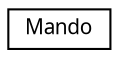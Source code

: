 digraph G
{
  edge [fontname="FreeSans.ttf",fontsize="10",labelfontname="FreeSans.ttf",labelfontsize="10"];
  node [fontname="FreeSans.ttf",fontsize="10",shape=record];
  rankdir=LR;
  Node1 [label="Mando",height=0.2,width=0.4,color="black", fillcolor="white", style="filled",URL="$classMando.html",tooltip="Clase que permite leer información desde un Wii Remote."];
}
